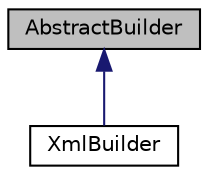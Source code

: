 digraph "AbstractBuilder"
{
  edge [fontname="Helvetica",fontsize="10",labelfontname="Helvetica",labelfontsize="10"];
  node [fontname="Helvetica",fontsize="10",shape=record];
  Node1 [label="AbstractBuilder",height=0.2,width=0.4,color="black", fillcolor="grey75", style="filled", fontcolor="black"];
  Node1 -> Node2 [dir="back",color="midnightblue",fontsize="10",style="solid",fontname="Helvetica"];
  Node2 [label="XmlBuilder",height=0.2,width=0.4,color="black", fillcolor="white", style="filled",URL="$class_xml_builder.html",tooltip="Classe XmlBuilder héritant de la classe AbstractBuilder publiquement, servant à l&#39;import/export XML..."];
}
